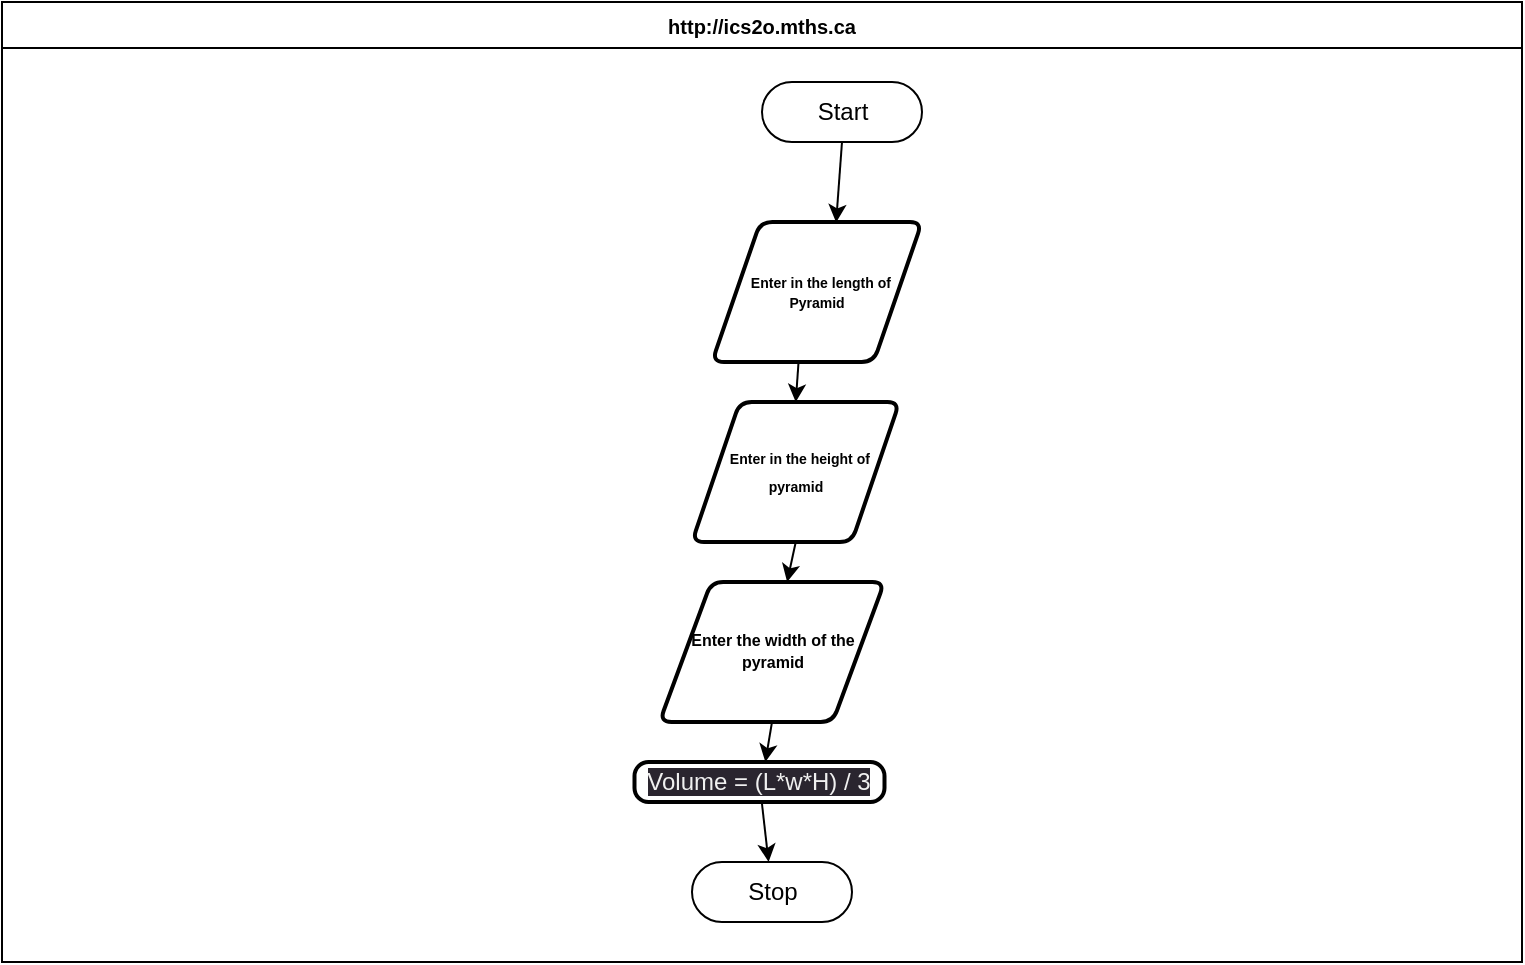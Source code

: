 <mxfile>
    <diagram id="HIP3nbAZw_EuaXWnEj3U" name="Page-1">
        <mxGraphModel dx="911" dy="645" grid="1" gridSize="10" guides="1" tooltips="1" connect="1" arrows="1" fold="1" page="1" pageScale="1" pageWidth="850" pageHeight="1100" math="0" shadow="0">
            <root>
                <mxCell id="0"/>
                <mxCell id="1" parent="0"/>
                <mxCell id="7" value="http://ics2o.mths.ca" style="swimlane;whiteSpace=wrap;html=1;fontSize=10;" parent="1" vertex="1">
                    <mxGeometry x="120" y="170" width="760" height="480" as="geometry"/>
                </mxCell>
                <mxCell id="8" value="Start" style="html=1;dashed=0;whitespace=wrap;shape=mxgraph.dfd.start" parent="7" vertex="1">
                    <mxGeometry x="380" y="40" width="80" height="30" as="geometry"/>
                </mxCell>
                <mxCell id="9" value="Stop" style="html=1;dashed=0;whitespace=wrap;shape=mxgraph.dfd.start" parent="7" vertex="1">
                    <mxGeometry x="345" y="430" width="80" height="30" as="geometry"/>
                </mxCell>
                <mxCell id="10" value="" style="endArrow=classic;html=1;exitX=0.5;exitY=0.5;exitDx=0;exitDy=15;exitPerimeter=0;entryX=0.591;entryY=0.003;entryDx=0;entryDy=0;entryPerimeter=0;" parent="7" source="8" target="18" edge="1">
                    <mxGeometry width="50" height="50" relative="1" as="geometry">
                        <mxPoint x="320" y="220" as="sourcePoint"/>
                        <mxPoint x="383.333" y="130" as="targetPoint"/>
                        <Array as="points"/>
                    </mxGeometry>
                </mxCell>
                <mxCell id="18" value="&lt;h6&gt;&lt;font style=&quot;font-size: 7px;&quot;&gt;&amp;nbsp; Enter in the length of Pyramid&lt;/font&gt;&lt;/h6&gt;" style="shape=parallelogram;html=1;strokeWidth=2;perimeter=parallelogramPerimeter;whiteSpace=wrap;rounded=1;arcSize=12;size=0.23;" parent="7" vertex="1">
                    <mxGeometry x="355" y="110" width="105" height="70" as="geometry"/>
                </mxCell>
                <mxCell id="26" style="edgeStyle=none;html=1;exitX=0.5;exitY=1;exitDx=0;exitDy=0;" edge="1" parent="7" source="20" target="23">
                    <mxGeometry relative="1" as="geometry"/>
                </mxCell>
                <mxCell id="20" value="&lt;p style=&quot;line-height: 120%;&quot;&gt;&lt;/p&gt;&lt;h6 style=&quot;line-height: 163%;&quot;&gt;&lt;span style=&quot;background-color: initial;&quot;&gt;&lt;font style=&quot;font-size: 7px;&quot;&gt;&amp;nbsp; Enter in the height of pyramid&lt;/font&gt;&lt;/span&gt;&lt;/h6&gt;&lt;p&gt;&lt;/p&gt;" style="shape=parallelogram;html=1;strokeWidth=2;perimeter=parallelogramPerimeter;whiteSpace=wrap;rounded=1;arcSize=12;size=0.23;" parent="7" vertex="1">
                    <mxGeometry x="345" y="200" width="103.75" height="70" as="geometry"/>
                </mxCell>
                <mxCell id="27" style="edgeStyle=none;html=1;exitX=0.5;exitY=1;exitDx=0;exitDy=0;" edge="1" parent="7" source="23">
                    <mxGeometry relative="1" as="geometry">
                        <mxPoint x="381.667" y="380" as="targetPoint"/>
                    </mxGeometry>
                </mxCell>
                <mxCell id="23" value="&lt;p style=&quot;line-height: 143%;&quot;&gt;&lt;/p&gt;&lt;h6 style=&quot;line-height: 153%;&quot;&gt;&lt;b&gt;&lt;font style=&quot;font-size: 8px;&quot;&gt;Enter the width of the pyramid&lt;/font&gt;&lt;/b&gt;&lt;/h6&gt;&lt;p&gt;&lt;/p&gt;" style="shape=parallelogram;html=1;strokeWidth=2;perimeter=parallelogramPerimeter;whiteSpace=wrap;rounded=1;arcSize=12;size=0.23;fontSize=9;" parent="7" vertex="1">
                    <mxGeometry x="328.75" y="290" width="112.5" height="70" as="geometry"/>
                </mxCell>
                <mxCell id="24" value="" style="endArrow=classic;html=1;entryX=0.5;entryY=0;entryDx=0;entryDy=0;exitX=0.412;exitY=1.003;exitDx=0;exitDy=0;exitPerimeter=0;" edge="1" parent="7" source="18" target="20">
                    <mxGeometry width="50" height="50" relative="1" as="geometry">
                        <mxPoint x="280" y="240" as="sourcePoint"/>
                        <mxPoint x="330" y="200" as="targetPoint"/>
                    </mxGeometry>
                </mxCell>
                <mxCell id="29" value="" style="edgeStyle=none;html=1;" edge="1" parent="7" source="28" target="9">
                    <mxGeometry relative="1" as="geometry"/>
                </mxCell>
                <mxCell id="28" value="&lt;span style=&quot;color: rgb(240, 240, 240); font-family: Helvetica; font-size: 12px; font-style: normal; font-variant-ligatures: normal; font-variant-caps: normal; font-weight: 400; letter-spacing: normal; orphans: 2; text-align: center; text-indent: 0px; text-transform: none; widows: 2; word-spacing: 0px; -webkit-text-stroke-width: 0px; background-color: rgb(42, 37, 47); text-decoration-thickness: initial; text-decoration-style: initial; text-decoration-color: initial; float: none; display: inline !important;&quot;&gt;Volume = (L*w*H) / 3&lt;/span&gt;" style="rounded=1;whiteSpace=wrap;html=1;absoluteArcSize=1;arcSize=14;strokeWidth=2;" vertex="1" parent="7">
                    <mxGeometry x="316.25" y="380" width="125" height="20" as="geometry"/>
                </mxCell>
            </root>
        </mxGraphModel>
    </diagram>
</mxfile>